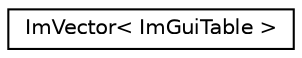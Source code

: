 digraph "Graphical Class Hierarchy"
{
 // LATEX_PDF_SIZE
  edge [fontname="Helvetica",fontsize="10",labelfontname="Helvetica",labelfontsize="10"];
  node [fontname="Helvetica",fontsize="10",shape=record];
  rankdir="LR";
  Node0 [label="ImVector\< ImGuiTable \>",height=0.2,width=0.4,color="black", fillcolor="white", style="filled",URL="$structImVector.html",tooltip=" "];
}

